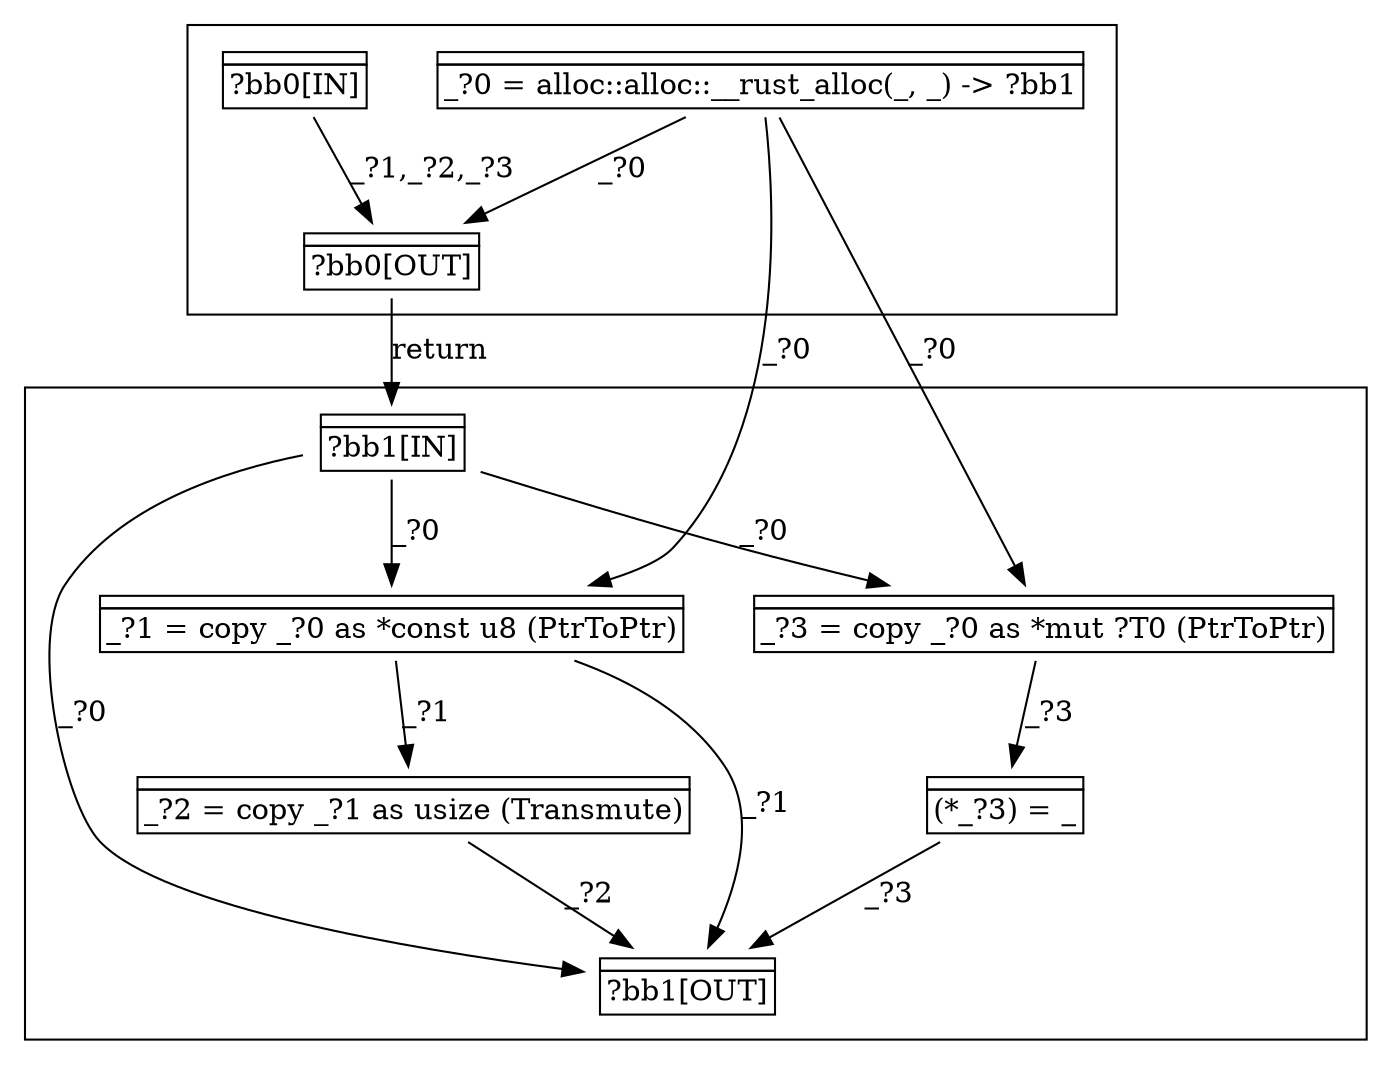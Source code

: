 digraph DataDependencyGraph {
compound = true;
subgraph cluster_bb0 {
    bb0IN [shape="none", label=<<table border="0" cellborder="1" cellspacing="0"><tr><td  align="center" colspan="1"></td></tr><tr><td align="left">?bb0[IN]</td></tr></table>>];
    bb0OUT [shape="none", label=<<table border="0" cellborder="1" cellspacing="0"><tr><td  align="center" colspan="1"></td></tr><tr><td align="left">?bb0[OUT]</td></tr></table>>];
    bb0stmt0 [shape="none", label=<<table border="0" cellborder="1" cellspacing="0"><tr><td  align="center" colspan="1"></td></tr><tr><td align="left">_?0 = alloc::alloc::__rust_alloc(_, _) -&gt; ?bb1</td></tr></table>>];
    bb0stmt0 -> bb0OUT [label="_?0"];
    bb0IN -> bb0OUT [label="_?1,_?2,_?3"];
}
subgraph cluster_bb1 {
    bb1IN [shape="none", label=<<table border="0" cellborder="1" cellspacing="0"><tr><td  align="center" colspan="1"></td></tr><tr><td align="left">?bb1[IN]</td></tr></table>>];
    bb1OUT [shape="none", label=<<table border="0" cellborder="1" cellspacing="0"><tr><td  align="center" colspan="1"></td></tr><tr><td align="left">?bb1[OUT]</td></tr></table>>];
    bb1stmt0 [shape="none", label=<<table border="0" cellborder="1" cellspacing="0"><tr><td  align="center" colspan="1"></td></tr><tr><td align="left">_?1 = copy _?0 as *const u8 (PtrToPtr)</td></tr></table>>];
    bb1stmt1 [shape="none", label=<<table border="0" cellborder="1" cellspacing="0"><tr><td  align="center" colspan="1"></td></tr><tr><td align="left">_?2 = copy _?1 as usize (Transmute)</td></tr></table>>];
    bb1stmt2 [shape="none", label=<<table border="0" cellborder="1" cellspacing="0"><tr><td  align="center" colspan="1"></td></tr><tr><td align="left">_?3 = copy _?0 as *mut ?T0 (PtrToPtr)</td></tr></table>>];
    bb1stmt3 [shape="none", label=<<table border="0" cellborder="1" cellspacing="0"><tr><td  align="center" colspan="1"></td></tr><tr><td align="left">(*_?3) = _</td></tr></table>>];
    bb1IN -> bb1stmt0 [label="_?0"];
    bb1IN -> bb1stmt2 [label="_?0"];
    bb1stmt0 -> bb1OUT [label="_?1"];
    bb1stmt1 -> bb1OUT [label="_?2"];
    bb1stmt3 -> bb1OUT [label="_?3"];
    bb1IN -> bb1OUT [label="_?0"];
    bb1stmt0 -> bb1stmt1 [label="_?1"];
    bb1stmt2 -> bb1stmt3 [label="_?3"];
}
    bb0OUT -> bb1IN [label="return"];
    bb0stmt0 -> bb1stmt0 [label="_?0"];
    bb0stmt0 -> bb1stmt2 [label="_?0"];
}
